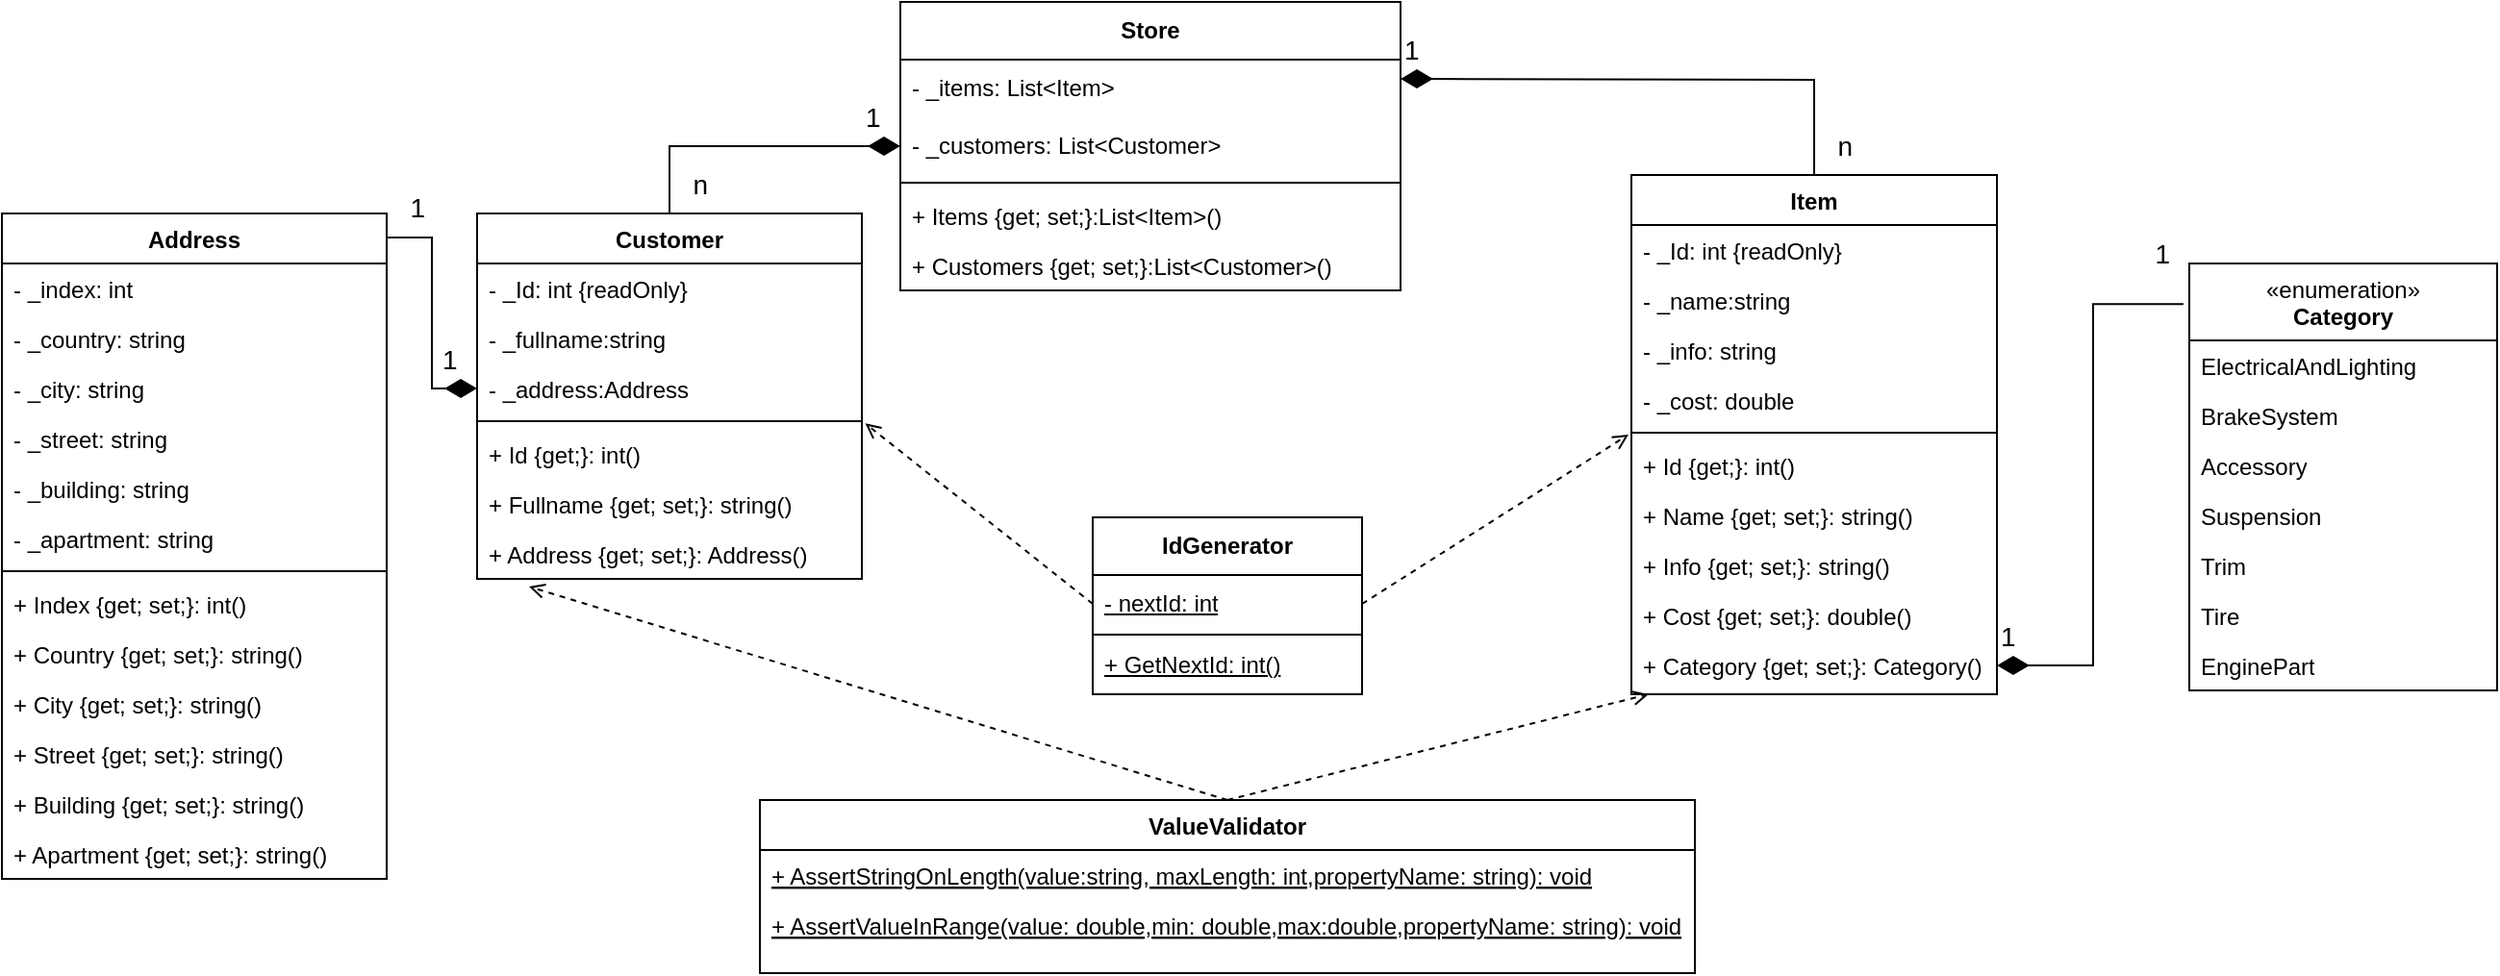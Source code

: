 <mxfile version="22.0.4" type="device">
  <diagram id="C5RBs43oDa-KdzZeNtuy" name="Page-1">
    <mxGraphModel dx="3088" dy="768" grid="1" gridSize="10" guides="1" tooltips="1" connect="1" arrows="1" fold="1" page="1" pageScale="1" pageWidth="827" pageHeight="1169" background="#FFFFFF" math="0" shadow="0">
      <root>
        <mxCell id="WIyWlLk6GJQsqaUBKTNV-0" />
        <mxCell id="WIyWlLk6GJQsqaUBKTNV-1" parent="WIyWlLk6GJQsqaUBKTNV-0" />
        <mxCell id="zkfFHV4jXpPFQw0GAbJ--0" value="Item" style="swimlane;fontStyle=1;align=center;verticalAlign=top;childLayout=stackLayout;horizontal=1;startSize=26;horizontalStack=0;resizeParent=1;resizeLast=0;collapsible=1;marginBottom=0;rounded=0;shadow=0;strokeWidth=1;" parent="WIyWlLk6GJQsqaUBKTNV-1" vertex="1">
          <mxGeometry x="-180" y="170" width="190" height="270" as="geometry">
            <mxRectangle x="230" y="140" width="160" height="26" as="alternateBounds" />
          </mxGeometry>
        </mxCell>
        <mxCell id="zkfFHV4jXpPFQw0GAbJ--1" value="- _Id: int {readOnly}" style="text;align=left;verticalAlign=top;spacingLeft=4;spacingRight=4;overflow=hidden;rotatable=0;points=[[0,0.5],[1,0.5]];portConstraint=eastwest;rounded=0;" parent="zkfFHV4jXpPFQw0GAbJ--0" vertex="1">
          <mxGeometry y="26" width="190" height="26" as="geometry" />
        </mxCell>
        <mxCell id="zkfFHV4jXpPFQw0GAbJ--2" value="- _name:string" style="text;align=left;verticalAlign=top;spacingLeft=4;spacingRight=4;overflow=hidden;rotatable=0;points=[[0,0.5],[1,0.5]];portConstraint=eastwest;rounded=0;shadow=0;html=0;" parent="zkfFHV4jXpPFQw0GAbJ--0" vertex="1">
          <mxGeometry y="52" width="190" height="26" as="geometry" />
        </mxCell>
        <mxCell id="zkfFHV4jXpPFQw0GAbJ--3" value="- _info: string" style="text;align=left;verticalAlign=top;spacingLeft=4;spacingRight=4;overflow=hidden;rotatable=0;points=[[0,0.5],[1,0.5]];portConstraint=eastwest;rounded=0;shadow=0;html=0;" parent="zkfFHV4jXpPFQw0GAbJ--0" vertex="1">
          <mxGeometry y="78" width="190" height="26" as="geometry" />
        </mxCell>
        <mxCell id="sBGS1Uir1IaNzIVXZRek-6" value="- _cost: double" style="text;align=left;verticalAlign=top;spacingLeft=4;spacingRight=4;overflow=hidden;rotatable=0;points=[[0,0.5],[1,0.5]];portConstraint=eastwest;rounded=0;shadow=0;html=0;" parent="zkfFHV4jXpPFQw0GAbJ--0" vertex="1">
          <mxGeometry y="104" width="190" height="26" as="geometry" />
        </mxCell>
        <mxCell id="zkfFHV4jXpPFQw0GAbJ--4" value="" style="line;html=1;strokeWidth=1;align=left;verticalAlign=middle;spacingTop=-1;spacingLeft=3;spacingRight=3;rotatable=0;labelPosition=right;points=[];portConstraint=eastwest;rounded=0;" parent="zkfFHV4jXpPFQw0GAbJ--0" vertex="1">
          <mxGeometry y="130" width="190" height="8" as="geometry" />
        </mxCell>
        <mxCell id="zkfFHV4jXpPFQw0GAbJ--5" value="+ Id {get;}: int()" style="text;align=left;verticalAlign=top;spacingLeft=4;spacingRight=4;overflow=hidden;rotatable=0;points=[[0,0.5],[1,0.5]];portConstraint=eastwest;rounded=0;" parent="zkfFHV4jXpPFQw0GAbJ--0" vertex="1">
          <mxGeometry y="138" width="190" height="26" as="geometry" />
        </mxCell>
        <mxCell id="sBGS1Uir1IaNzIVXZRek-15" value="+ Name {get; set;}: string()" style="text;align=left;verticalAlign=top;spacingLeft=4;spacingRight=4;overflow=hidden;rotatable=0;points=[[0,0.5],[1,0.5]];portConstraint=eastwest;rounded=0;" parent="zkfFHV4jXpPFQw0GAbJ--0" vertex="1">
          <mxGeometry y="164" width="190" height="26" as="geometry" />
        </mxCell>
        <mxCell id="sBGS1Uir1IaNzIVXZRek-16" value="+ Info {get; set;}: string()" style="text;align=left;verticalAlign=top;spacingLeft=4;spacingRight=4;overflow=hidden;rotatable=0;points=[[0,0.5],[1,0.5]];portConstraint=eastwest;rounded=0;" parent="zkfFHV4jXpPFQw0GAbJ--0" vertex="1">
          <mxGeometry y="190" width="190" height="26" as="geometry" />
        </mxCell>
        <mxCell id="sBGS1Uir1IaNzIVXZRek-17" value="+ Cost {get; set;}: double()" style="text;align=left;verticalAlign=top;spacingLeft=4;spacingRight=4;overflow=hidden;rotatable=0;points=[[0,0.5],[1,0.5]];portConstraint=eastwest;rounded=0;" parent="zkfFHV4jXpPFQw0GAbJ--0" vertex="1">
          <mxGeometry y="216" width="190" height="26" as="geometry" />
        </mxCell>
        <mxCell id="E396M5tWe0iOBY8pmZY7-39" value="+ Category {get; set;}: Category()" style="text;align=left;verticalAlign=top;spacingLeft=4;spacingRight=4;overflow=hidden;rotatable=0;points=[[0,0.5],[1,0.5]];portConstraint=eastwest;rounded=0;shadow=0;html=0;" parent="zkfFHV4jXpPFQw0GAbJ--0" vertex="1">
          <mxGeometry y="242" width="190" height="26" as="geometry" />
        </mxCell>
        <mxCell id="sBGS1Uir1IaNzIVXZRek-0" value="Customer" style="swimlane;fontStyle=1;align=center;verticalAlign=top;childLayout=stackLayout;horizontal=1;startSize=26;horizontalStack=0;resizeParent=1;resizeLast=0;collapsible=1;marginBottom=0;rounded=0;shadow=0;strokeWidth=1;" parent="WIyWlLk6GJQsqaUBKTNV-1" vertex="1">
          <mxGeometry x="-780" y="190" width="200" height="190" as="geometry">
            <mxRectangle x="230" y="140" width="160" height="26" as="alternateBounds" />
          </mxGeometry>
        </mxCell>
        <mxCell id="sBGS1Uir1IaNzIVXZRek-18" value="- _Id: int {readOnly}" style="text;align=left;verticalAlign=top;spacingLeft=4;spacingRight=4;overflow=hidden;rotatable=0;points=[[0,0.5],[1,0.5]];portConstraint=eastwest;rounded=0;fontStyle=0" parent="sBGS1Uir1IaNzIVXZRek-0" vertex="1">
          <mxGeometry y="26" width="200" height="26" as="geometry" />
        </mxCell>
        <mxCell id="sBGS1Uir1IaNzIVXZRek-19" value="- _fullname:string" style="text;align=left;verticalAlign=top;spacingLeft=4;spacingRight=4;overflow=hidden;rotatable=0;points=[[0,0.5],[1,0.5]];portConstraint=eastwest;rounded=0;shadow=0;html=0;" parent="sBGS1Uir1IaNzIVXZRek-0" vertex="1">
          <mxGeometry y="52" width="200" height="26" as="geometry" />
        </mxCell>
        <mxCell id="sBGS1Uir1IaNzIVXZRek-20" value="- _address:Address" style="text;align=left;verticalAlign=top;spacingLeft=4;spacingRight=4;overflow=hidden;rotatable=0;points=[[0,0.5],[1,0.5]];portConstraint=eastwest;rounded=0;shadow=0;html=0;" parent="sBGS1Uir1IaNzIVXZRek-0" vertex="1">
          <mxGeometry y="78" width="200" height="26" as="geometry" />
        </mxCell>
        <mxCell id="sBGS1Uir1IaNzIVXZRek-4" value="" style="line;html=1;strokeWidth=1;align=left;verticalAlign=middle;spacingTop=-1;spacingLeft=3;spacingRight=3;rotatable=0;labelPosition=right;points=[];portConstraint=eastwest;rounded=0;" parent="sBGS1Uir1IaNzIVXZRek-0" vertex="1">
          <mxGeometry y="104" width="200" height="8" as="geometry" />
        </mxCell>
        <mxCell id="sBGS1Uir1IaNzIVXZRek-21" value="+ Id {get;}: int()" style="text;align=left;verticalAlign=top;spacingLeft=4;spacingRight=4;overflow=hidden;rotatable=0;points=[[0,0.5],[1,0.5]];portConstraint=eastwest;rounded=0;" parent="sBGS1Uir1IaNzIVXZRek-0" vertex="1">
          <mxGeometry y="112" width="200" height="26" as="geometry" />
        </mxCell>
        <mxCell id="sBGS1Uir1IaNzIVXZRek-22" value="+ Fullname {get; set;}: string()" style="text;align=left;verticalAlign=top;spacingLeft=4;spacingRight=4;overflow=hidden;rotatable=0;points=[[0,0.5],[1,0.5]];portConstraint=eastwest;rounded=0;" parent="sBGS1Uir1IaNzIVXZRek-0" vertex="1">
          <mxGeometry y="138" width="200" height="26" as="geometry" />
        </mxCell>
        <mxCell id="sBGS1Uir1IaNzIVXZRek-24" value="+ Address {get; set;}: Address()" style="text;align=left;verticalAlign=top;spacingLeft=4;spacingRight=4;overflow=hidden;rotatable=0;points=[[0,0.5],[1,0.5]];portConstraint=eastwest;rounded=0;" parent="sBGS1Uir1IaNzIVXZRek-0" vertex="1">
          <mxGeometry y="164" width="200" height="26" as="geometry" />
        </mxCell>
        <mxCell id="sBGS1Uir1IaNzIVXZRek-9" value="ValueValidator" style="swimlane;fontStyle=1;align=center;verticalAlign=top;childLayout=stackLayout;horizontal=1;startSize=26;horizontalStack=0;resizeParent=1;resizeLast=0;collapsible=1;marginBottom=0;rounded=0;shadow=0;strokeWidth=1;" parent="WIyWlLk6GJQsqaUBKTNV-1" vertex="1">
          <mxGeometry x="-633" y="495" width="486" height="90" as="geometry">
            <mxRectangle x="230" y="140" width="160" height="26" as="alternateBounds" />
          </mxGeometry>
        </mxCell>
        <mxCell id="sBGS1Uir1IaNzIVXZRek-10" value="+ AssertStringOnLength(value:string, maxLength: int,propertyName: string): void" style="text;align=left;verticalAlign=top;spacingLeft=4;spacingRight=4;overflow=hidden;rotatable=0;points=[[0,0.5],[1,0.5]];portConstraint=eastwest;rounded=0;shadow=0;html=0;fontStyle=4;" parent="sBGS1Uir1IaNzIVXZRek-9" vertex="1">
          <mxGeometry y="26" width="486" height="26" as="geometry" />
        </mxCell>
        <mxCell id="sBGS1Uir1IaNzIVXZRek-25" value="+ AssertValueInRange(value: double,min: double,max:double,propertyName: string): void" style="text;align=left;verticalAlign=top;spacingLeft=4;spacingRight=4;overflow=hidden;rotatable=0;points=[[0,0.5],[1,0.5]];portConstraint=eastwest;rounded=0;shadow=0;html=0;fontStyle=4;" parent="sBGS1Uir1IaNzIVXZRek-9" vertex="1">
          <mxGeometry y="52" width="486" height="26" as="geometry" />
        </mxCell>
        <mxCell id="sBGS1Uir1IaNzIVXZRek-26" value="IdGenerator" style="swimlane;fontStyle=1;childLayout=stackLayout;horizontal=1;startSize=30;horizontalStack=0;resizeParent=1;resizeParentMax=0;resizeLast=0;collapsible=1;marginBottom=0;whiteSpace=wrap;html=1;rounded=0;" parent="WIyWlLk6GJQsqaUBKTNV-1" vertex="1">
          <mxGeometry x="-460" y="348" width="140" height="92" as="geometry" />
        </mxCell>
        <mxCell id="sBGS1Uir1IaNzIVXZRek-27" value="&lt;u&gt;- nextId: int&lt;/u&gt;" style="text;strokeColor=none;fillColor=none;align=left;verticalAlign=middle;spacingLeft=4;spacingRight=4;overflow=hidden;points=[[0,0.5],[1,0.5]];portConstraint=eastwest;rotatable=0;whiteSpace=wrap;html=1;rounded=0;" parent="sBGS1Uir1IaNzIVXZRek-26" vertex="1">
          <mxGeometry y="30" width="140" height="30" as="geometry" />
        </mxCell>
        <mxCell id="sBGS1Uir1IaNzIVXZRek-30" value="" style="line;html=1;strokeWidth=1;align=left;verticalAlign=middle;spacingTop=-1;spacingLeft=3;spacingRight=3;rotatable=0;labelPosition=right;points=[];portConstraint=eastwest;rounded=0;" parent="sBGS1Uir1IaNzIVXZRek-26" vertex="1">
          <mxGeometry y="60" width="140" height="2" as="geometry" />
        </mxCell>
        <mxCell id="sBGS1Uir1IaNzIVXZRek-28" value="&lt;u&gt;+ GetNextId: int()&lt;/u&gt;" style="text;strokeColor=none;fillColor=none;align=left;verticalAlign=middle;spacingLeft=4;spacingRight=4;overflow=hidden;points=[[0,0.5],[1,0.5]];portConstraint=eastwest;rotatable=0;whiteSpace=wrap;html=1;rounded=0;" parent="sBGS1Uir1IaNzIVXZRek-26" vertex="1">
          <mxGeometry y="62" width="140" height="30" as="geometry" />
        </mxCell>
        <mxCell id="sBGS1Uir1IaNzIVXZRek-31" value="" style="endArrow=open;html=1;rounded=0;exitX=0.5;exitY=0;exitDx=0;exitDy=0;dashed=1;endFill=0;entryX=0.047;entryY=1.077;entryDx=0;entryDy=0;entryPerimeter=0;" parent="WIyWlLk6GJQsqaUBKTNV-1" source="sBGS1Uir1IaNzIVXZRek-9" target="E396M5tWe0iOBY8pmZY7-39" edge="1">
          <mxGeometry width="50" height="50" relative="1" as="geometry">
            <mxPoint x="400" y="390" as="sourcePoint" />
            <mxPoint x="-230" y="480" as="targetPoint" />
          </mxGeometry>
        </mxCell>
        <mxCell id="sBGS1Uir1IaNzIVXZRek-32" value="" style="endArrow=open;html=1;rounded=0;exitX=1;exitY=0.5;exitDx=0;exitDy=0;dashed=1;endFill=0;entryX=-0.008;entryY=-0.115;entryDx=0;entryDy=0;entryPerimeter=0;" parent="WIyWlLk6GJQsqaUBKTNV-1" source="sBGS1Uir1IaNzIVXZRek-27" target="zkfFHV4jXpPFQw0GAbJ--5" edge="1">
          <mxGeometry width="50" height="50" relative="1" as="geometry">
            <mxPoint x="193" y="430" as="sourcePoint" />
            <mxPoint x="-90" y="440" as="targetPoint" />
          </mxGeometry>
        </mxCell>
        <mxCell id="sBGS1Uir1IaNzIVXZRek-33" value="" style="endArrow=open;html=1;rounded=0;dashed=1;endFill=0;entryX=1.009;entryY=-0.109;entryDx=0;entryDy=0;entryPerimeter=0;exitX=0;exitY=0.5;exitDx=0;exitDy=0;" parent="WIyWlLk6GJQsqaUBKTNV-1" source="sBGS1Uir1IaNzIVXZRek-27" target="sBGS1Uir1IaNzIVXZRek-21" edge="1">
          <mxGeometry width="50" height="50" relative="1" as="geometry">
            <mxPoint x="610" y="420" as="sourcePoint" />
            <mxPoint x="328" y="352" as="targetPoint" />
          </mxGeometry>
        </mxCell>
        <mxCell id="sBGS1Uir1IaNzIVXZRek-34" value="" style="endArrow=open;html=1;rounded=0;dashed=1;endFill=0;entryX=0.135;entryY=1.154;entryDx=0;entryDy=0;entryPerimeter=0;exitX=0.5;exitY=0;exitDx=0;exitDy=0;" parent="WIyWlLk6GJQsqaUBKTNV-1" source="sBGS1Uir1IaNzIVXZRek-9" target="sBGS1Uir1IaNzIVXZRek-24" edge="1">
          <mxGeometry width="50" height="50" relative="1" as="geometry">
            <mxPoint x="620" y="430" as="sourcePoint" />
            <mxPoint x="503" y="301" as="targetPoint" />
          </mxGeometry>
        </mxCell>
        <mxCell id="E396M5tWe0iOBY8pmZY7-0" value="&lt;b&gt;Store&lt;/b&gt;" style="swimlane;fontStyle=0;childLayout=stackLayout;horizontal=1;startSize=30;horizontalStack=0;resizeParent=1;resizeParentMax=0;resizeLast=0;collapsible=1;marginBottom=0;whiteSpace=wrap;html=1;" parent="WIyWlLk6GJQsqaUBKTNV-1" vertex="1">
          <mxGeometry x="-560" y="80" width="260" height="150" as="geometry" />
        </mxCell>
        <mxCell id="E396M5tWe0iOBY8pmZY7-1" value="- _items: List&amp;lt;Item&amp;gt;" style="text;strokeColor=none;fillColor=none;align=left;verticalAlign=middle;spacingLeft=4;spacingRight=4;overflow=hidden;points=[[0,0.5],[1,0.5]];portConstraint=eastwest;rotatable=0;whiteSpace=wrap;html=1;" parent="E396M5tWe0iOBY8pmZY7-0" vertex="1">
          <mxGeometry y="30" width="260" height="30" as="geometry" />
        </mxCell>
        <mxCell id="E396M5tWe0iOBY8pmZY7-2" value="- _customers: List&amp;lt;Customer&amp;gt;" style="text;strokeColor=none;fillColor=none;align=left;verticalAlign=middle;spacingLeft=4;spacingRight=4;overflow=hidden;points=[[0,0.5],[1,0.5]];portConstraint=eastwest;rotatable=0;whiteSpace=wrap;html=1;" parent="E396M5tWe0iOBY8pmZY7-0" vertex="1">
          <mxGeometry y="60" width="260" height="30" as="geometry" />
        </mxCell>
        <mxCell id="E396M5tWe0iOBY8pmZY7-5" value="" style="line;html=1;strokeWidth=1;align=left;verticalAlign=middle;spacingTop=-1;spacingLeft=3;spacingRight=3;rotatable=0;labelPosition=right;points=[];portConstraint=eastwest;rounded=0;" parent="E396M5tWe0iOBY8pmZY7-0" vertex="1">
          <mxGeometry y="90" width="260" height="8" as="geometry" />
        </mxCell>
        <mxCell id="E396M5tWe0iOBY8pmZY7-4" value="+ Items {get; set;}:List&lt;Item&gt;()" style="text;align=left;verticalAlign=top;spacingLeft=4;spacingRight=4;overflow=hidden;rotatable=0;points=[[0,0.5],[1,0.5]];portConstraint=eastwest;rounded=0;" parent="E396M5tWe0iOBY8pmZY7-0" vertex="1">
          <mxGeometry y="98" width="260" height="26" as="geometry" />
        </mxCell>
        <mxCell id="E396M5tWe0iOBY8pmZY7-11" value="+ Customers {get; set;}:List&lt;Customer&gt;()" style="text;align=left;verticalAlign=top;spacingLeft=4;spacingRight=4;overflow=hidden;rotatable=0;points=[[0,0.5],[1,0.5]];portConstraint=eastwest;rounded=0;" parent="E396M5tWe0iOBY8pmZY7-0" vertex="1">
          <mxGeometry y="124" width="260" height="26" as="geometry" />
        </mxCell>
        <mxCell id="E396M5tWe0iOBY8pmZY7-13" value="" style="endArrow=none;html=1;endSize=12;startArrow=diamondThin;startSize=14;startFill=1;edgeStyle=orthogonalEdgeStyle;rounded=0;entryX=0.5;entryY=0;entryDx=0;entryDy=0;endFill=0;" parent="WIyWlLk6GJQsqaUBKTNV-1" target="zkfFHV4jXpPFQw0GAbJ--0" edge="1">
          <mxGeometry relative="1" as="geometry">
            <mxPoint x="-300" y="120" as="sourcePoint" />
            <mxPoint x="-140" y="120" as="targetPoint" />
            <mxPoint as="offset" />
          </mxGeometry>
        </mxCell>
        <mxCell id="E396M5tWe0iOBY8pmZY7-14" value="1" style="edgeLabel;resizable=0;html=1;align=left;verticalAlign=top;fontSize=14;" parent="E396M5tWe0iOBY8pmZY7-13" connectable="0" vertex="1">
          <mxGeometry x="-1" relative="1" as="geometry">
            <mxPoint y="-30" as="offset" />
          </mxGeometry>
        </mxCell>
        <mxCell id="E396M5tWe0iOBY8pmZY7-15" value="n" style="edgeLabel;resizable=0;html=1;align=right;verticalAlign=top;fontSize=14;" parent="E396M5tWe0iOBY8pmZY7-13" connectable="0" vertex="1">
          <mxGeometry x="1" relative="1" as="geometry">
            <mxPoint x="20" y="-30" as="offset" />
          </mxGeometry>
        </mxCell>
        <mxCell id="E396M5tWe0iOBY8pmZY7-16" value="" style="endArrow=none;html=1;endSize=12;startArrow=diamondThin;startSize=14;startFill=1;edgeStyle=orthogonalEdgeStyle;rounded=0;entryX=0.5;entryY=0;entryDx=0;entryDy=0;exitX=0;exitY=0.5;exitDx=0;exitDy=0;endFill=0;" parent="WIyWlLk6GJQsqaUBKTNV-1" source="E396M5tWe0iOBY8pmZY7-2" target="sBGS1Uir1IaNzIVXZRek-0" edge="1">
          <mxGeometry relative="1" as="geometry">
            <mxPoint x="-290" y="130" as="sourcePoint" />
            <mxPoint x="-160" y="180" as="targetPoint" />
            <mxPoint as="offset" />
          </mxGeometry>
        </mxCell>
        <mxCell id="E396M5tWe0iOBY8pmZY7-17" value="1" style="edgeLabel;resizable=0;html=1;align=left;verticalAlign=top;fontSize=14;" parent="E396M5tWe0iOBY8pmZY7-16" connectable="0" vertex="1">
          <mxGeometry x="-1" relative="1" as="geometry">
            <mxPoint x="-20" y="-30" as="offset" />
          </mxGeometry>
        </mxCell>
        <mxCell id="E396M5tWe0iOBY8pmZY7-18" value="n" style="edgeLabel;resizable=0;html=1;align=right;verticalAlign=top;fontSize=14;" parent="E396M5tWe0iOBY8pmZY7-16" connectable="0" vertex="1">
          <mxGeometry x="1" relative="1" as="geometry">
            <mxPoint x="20" y="-30" as="offset" />
          </mxGeometry>
        </mxCell>
        <mxCell id="E396M5tWe0iOBY8pmZY7-26" value="&lt;span style=&quot;font-weight: normal;&quot;&gt;«enumeration»&lt;/span&gt;&lt;br&gt;Category" style="swimlane;fontStyle=1;align=center;verticalAlign=top;childLayout=stackLayout;horizontal=1;startSize=40;horizontalStack=0;resizeParent=1;resizeParentMax=0;resizeLast=0;collapsible=1;marginBottom=0;whiteSpace=wrap;html=1;" parent="WIyWlLk6GJQsqaUBKTNV-1" vertex="1">
          <mxGeometry x="110" y="216" width="160" height="222" as="geometry" />
        </mxCell>
        <mxCell id="E396M5tWe0iOBY8pmZY7-27" value="ElectricalAndLighting" style="text;strokeColor=none;fillColor=none;align=left;verticalAlign=top;spacingLeft=4;spacingRight=4;overflow=hidden;rotatable=0;points=[[0,0.5],[1,0.5]];portConstraint=eastwest;whiteSpace=wrap;html=1;" parent="E396M5tWe0iOBY8pmZY7-26" vertex="1">
          <mxGeometry y="40" width="160" height="26" as="geometry" />
        </mxCell>
        <mxCell id="E396M5tWe0iOBY8pmZY7-29" value="BrakeSystem" style="text;strokeColor=none;fillColor=none;align=left;verticalAlign=top;spacingLeft=4;spacingRight=4;overflow=hidden;rotatable=0;points=[[0,0.5],[1,0.5]];portConstraint=eastwest;whiteSpace=wrap;html=1;" parent="E396M5tWe0iOBY8pmZY7-26" vertex="1">
          <mxGeometry y="66" width="160" height="26" as="geometry" />
        </mxCell>
        <mxCell id="E396M5tWe0iOBY8pmZY7-30" value="Accessory" style="text;strokeColor=none;fillColor=none;align=left;verticalAlign=top;spacingLeft=4;spacingRight=4;overflow=hidden;rotatable=0;points=[[0,0.5],[1,0.5]];portConstraint=eastwest;whiteSpace=wrap;html=1;" parent="E396M5tWe0iOBY8pmZY7-26" vertex="1">
          <mxGeometry y="92" width="160" height="26" as="geometry" />
        </mxCell>
        <mxCell id="E396M5tWe0iOBY8pmZY7-31" value="Suspension" style="text;strokeColor=none;fillColor=none;align=left;verticalAlign=top;spacingLeft=4;spacingRight=4;overflow=hidden;rotatable=0;points=[[0,0.5],[1,0.5]];portConstraint=eastwest;whiteSpace=wrap;html=1;" parent="E396M5tWe0iOBY8pmZY7-26" vertex="1">
          <mxGeometry y="118" width="160" height="26" as="geometry" />
        </mxCell>
        <mxCell id="E396M5tWe0iOBY8pmZY7-32" value="Trim" style="text;strokeColor=none;fillColor=none;align=left;verticalAlign=top;spacingLeft=4;spacingRight=4;overflow=hidden;rotatable=0;points=[[0,0.5],[1,0.5]];portConstraint=eastwest;whiteSpace=wrap;html=1;" parent="E396M5tWe0iOBY8pmZY7-26" vertex="1">
          <mxGeometry y="144" width="160" height="26" as="geometry" />
        </mxCell>
        <mxCell id="E396M5tWe0iOBY8pmZY7-33" value="Tire" style="text;strokeColor=none;fillColor=none;align=left;verticalAlign=top;spacingLeft=4;spacingRight=4;overflow=hidden;rotatable=0;points=[[0,0.5],[1,0.5]];portConstraint=eastwest;whiteSpace=wrap;html=1;" parent="E396M5tWe0iOBY8pmZY7-26" vertex="1">
          <mxGeometry y="170" width="160" height="26" as="geometry" />
        </mxCell>
        <mxCell id="E396M5tWe0iOBY8pmZY7-34" value="EnginePart" style="text;strokeColor=none;fillColor=none;align=left;verticalAlign=top;spacingLeft=4;spacingRight=4;overflow=hidden;rotatable=0;points=[[0,0.5],[1,0.5]];portConstraint=eastwest;whiteSpace=wrap;html=1;" parent="E396M5tWe0iOBY8pmZY7-26" vertex="1">
          <mxGeometry y="196" width="160" height="26" as="geometry" />
        </mxCell>
        <mxCell id="E396M5tWe0iOBY8pmZY7-35" value="" style="endArrow=none;html=1;endSize=12;startArrow=diamondThin;startSize=14;startFill=1;edgeStyle=orthogonalEdgeStyle;rounded=0;entryX=-0.019;entryY=0.095;entryDx=0;entryDy=0;exitX=1;exitY=0.5;exitDx=0;exitDy=0;entryPerimeter=0;endFill=0;" parent="WIyWlLk6GJQsqaUBKTNV-1" source="E396M5tWe0iOBY8pmZY7-39" target="E396M5tWe0iOBY8pmZY7-26" edge="1">
          <mxGeometry relative="1" as="geometry">
            <mxPoint x="-40" y="150" as="sourcePoint" />
            <mxPoint x="90" y="200" as="targetPoint" />
            <mxPoint as="offset" />
          </mxGeometry>
        </mxCell>
        <mxCell id="E396M5tWe0iOBY8pmZY7-36" value="1" style="edgeLabel;resizable=0;html=1;align=left;verticalAlign=top;fontSize=14;" parent="E396M5tWe0iOBY8pmZY7-35" connectable="0" vertex="1">
          <mxGeometry x="-1" relative="1" as="geometry">
            <mxPoint y="-30" as="offset" />
          </mxGeometry>
        </mxCell>
        <mxCell id="E396M5tWe0iOBY8pmZY7-37" value="1" style="edgeLabel;resizable=0;html=1;align=right;verticalAlign=top;fontSize=14;" parent="E396M5tWe0iOBY8pmZY7-35" connectable="0" vertex="1">
          <mxGeometry x="1" relative="1" as="geometry">
            <mxPoint x="-7" y="-41" as="offset" />
          </mxGeometry>
        </mxCell>
        <mxCell id="E396M5tWe0iOBY8pmZY7-40" value="Address" style="swimlane;fontStyle=1;align=center;verticalAlign=top;childLayout=stackLayout;horizontal=1;startSize=26;horizontalStack=0;resizeParent=1;resizeLast=0;collapsible=1;marginBottom=0;rounded=0;shadow=0;strokeWidth=1;" parent="WIyWlLk6GJQsqaUBKTNV-1" vertex="1">
          <mxGeometry x="-1027" y="190" width="200" height="346" as="geometry">
            <mxRectangle x="230" y="140" width="160" height="26" as="alternateBounds" />
          </mxGeometry>
        </mxCell>
        <mxCell id="E396M5tWe0iOBY8pmZY7-41" value="- _index: int" style="text;align=left;verticalAlign=top;spacingLeft=4;spacingRight=4;overflow=hidden;rotatable=0;points=[[0,0.5],[1,0.5]];portConstraint=eastwest;rounded=0;" parent="E396M5tWe0iOBY8pmZY7-40" vertex="1">
          <mxGeometry y="26" width="200" height="26" as="geometry" />
        </mxCell>
        <mxCell id="E396M5tWe0iOBY8pmZY7-42" value="- _country: string" style="text;align=left;verticalAlign=top;spacingLeft=4;spacingRight=4;overflow=hidden;rotatable=0;points=[[0,0.5],[1,0.5]];portConstraint=eastwest;rounded=0;shadow=0;html=0;" parent="E396M5tWe0iOBY8pmZY7-40" vertex="1">
          <mxGeometry y="52" width="200" height="26" as="geometry" />
        </mxCell>
        <mxCell id="E396M5tWe0iOBY8pmZY7-43" value="- _city: string" style="text;align=left;verticalAlign=top;spacingLeft=4;spacingRight=4;overflow=hidden;rotatable=0;points=[[0,0.5],[1,0.5]];portConstraint=eastwest;rounded=0;shadow=0;html=0;" parent="E396M5tWe0iOBY8pmZY7-40" vertex="1">
          <mxGeometry y="78" width="200" height="26" as="geometry" />
        </mxCell>
        <mxCell id="E396M5tWe0iOBY8pmZY7-48" value="- _street: string" style="text;align=left;verticalAlign=top;spacingLeft=4;spacingRight=4;overflow=hidden;rotatable=0;points=[[0,0.5],[1,0.5]];portConstraint=eastwest;rounded=0;shadow=0;html=0;" parent="E396M5tWe0iOBY8pmZY7-40" vertex="1">
          <mxGeometry y="104" width="200" height="26" as="geometry" />
        </mxCell>
        <mxCell id="E396M5tWe0iOBY8pmZY7-49" value="- _building: string" style="text;align=left;verticalAlign=top;spacingLeft=4;spacingRight=4;overflow=hidden;rotatable=0;points=[[0,0.5],[1,0.5]];portConstraint=eastwest;rounded=0;shadow=0;html=0;" parent="E396M5tWe0iOBY8pmZY7-40" vertex="1">
          <mxGeometry y="130" width="200" height="26" as="geometry" />
        </mxCell>
        <mxCell id="E396M5tWe0iOBY8pmZY7-50" value="- _apartment: string" style="text;align=left;verticalAlign=top;spacingLeft=4;spacingRight=4;overflow=hidden;rotatable=0;points=[[0,0.5],[1,0.5]];portConstraint=eastwest;rounded=0;shadow=0;html=0;" parent="E396M5tWe0iOBY8pmZY7-40" vertex="1">
          <mxGeometry y="156" width="200" height="26" as="geometry" />
        </mxCell>
        <mxCell id="E396M5tWe0iOBY8pmZY7-44" value="" style="line;html=1;strokeWidth=1;align=left;verticalAlign=middle;spacingTop=-1;spacingLeft=3;spacingRight=3;rotatable=0;labelPosition=right;points=[];portConstraint=eastwest;rounded=0;" parent="E396M5tWe0iOBY8pmZY7-40" vertex="1">
          <mxGeometry y="182" width="200" height="8" as="geometry" />
        </mxCell>
        <mxCell id="E396M5tWe0iOBY8pmZY7-46" value="+ Index {get; set;}: int()" style="text;align=left;verticalAlign=top;spacingLeft=4;spacingRight=4;overflow=hidden;rotatable=0;points=[[0,0.5],[1,0.5]];portConstraint=eastwest;rounded=0;" parent="E396M5tWe0iOBY8pmZY7-40" vertex="1">
          <mxGeometry y="190" width="200" height="26" as="geometry" />
        </mxCell>
        <mxCell id="E396M5tWe0iOBY8pmZY7-47" value="+ Country {get; set;}: string()" style="text;align=left;verticalAlign=top;spacingLeft=4;spacingRight=4;overflow=hidden;rotatable=0;points=[[0,0.5],[1,0.5]];portConstraint=eastwest;rounded=0;" parent="E396M5tWe0iOBY8pmZY7-40" vertex="1">
          <mxGeometry y="216" width="200" height="26" as="geometry" />
        </mxCell>
        <mxCell id="E396M5tWe0iOBY8pmZY7-51" value="+ City {get; set;}: string()" style="text;align=left;verticalAlign=top;spacingLeft=4;spacingRight=4;overflow=hidden;rotatable=0;points=[[0,0.5],[1,0.5]];portConstraint=eastwest;rounded=0;" parent="E396M5tWe0iOBY8pmZY7-40" vertex="1">
          <mxGeometry y="242" width="200" height="26" as="geometry" />
        </mxCell>
        <mxCell id="E396M5tWe0iOBY8pmZY7-52" value="+ Street {get; set;}: string()" style="text;align=left;verticalAlign=top;spacingLeft=4;spacingRight=4;overflow=hidden;rotatable=0;points=[[0,0.5],[1,0.5]];portConstraint=eastwest;rounded=0;" parent="E396M5tWe0iOBY8pmZY7-40" vertex="1">
          <mxGeometry y="268" width="200" height="26" as="geometry" />
        </mxCell>
        <mxCell id="E396M5tWe0iOBY8pmZY7-53" value="+ Building {get; set;}: string()" style="text;align=left;verticalAlign=top;spacingLeft=4;spacingRight=4;overflow=hidden;rotatable=0;points=[[0,0.5],[1,0.5]];portConstraint=eastwest;rounded=0;" parent="E396M5tWe0iOBY8pmZY7-40" vertex="1">
          <mxGeometry y="294" width="200" height="26" as="geometry" />
        </mxCell>
        <mxCell id="E396M5tWe0iOBY8pmZY7-54" value="+ Apartment {get; set;}: string()" style="text;align=left;verticalAlign=top;spacingLeft=4;spacingRight=4;overflow=hidden;rotatable=0;points=[[0,0.5],[1,0.5]];portConstraint=eastwest;rounded=0;" parent="E396M5tWe0iOBY8pmZY7-40" vertex="1">
          <mxGeometry y="320" width="200" height="26" as="geometry" />
        </mxCell>
        <mxCell id="E396M5tWe0iOBY8pmZY7-55" value="" style="endArrow=none;html=1;endSize=12;startArrow=diamondThin;startSize=14;startFill=1;edgeStyle=orthogonalEdgeStyle;rounded=0;entryX=1.003;entryY=0.036;entryDx=0;entryDy=0;exitX=0;exitY=0.5;exitDx=0;exitDy=0;entryPerimeter=0;endFill=0;" parent="WIyWlLk6GJQsqaUBKTNV-1" source="sBGS1Uir1IaNzIVXZRek-20" target="E396M5tWe0iOBY8pmZY7-40" edge="1">
          <mxGeometry relative="1" as="geometry">
            <mxPoint x="-786" y="260" as="sourcePoint" />
            <mxPoint x="-906" y="295" as="targetPoint" />
            <mxPoint as="offset" />
          </mxGeometry>
        </mxCell>
        <mxCell id="E396M5tWe0iOBY8pmZY7-56" value="1" style="edgeLabel;resizable=0;html=1;align=left;verticalAlign=top;fontSize=14;" parent="E396M5tWe0iOBY8pmZY7-55" connectable="0" vertex="1">
          <mxGeometry x="-1" relative="1" as="geometry">
            <mxPoint x="-20" y="-30" as="offset" />
          </mxGeometry>
        </mxCell>
        <mxCell id="E396M5tWe0iOBY8pmZY7-57" value="1" style="edgeLabel;resizable=0;html=1;align=right;verticalAlign=top;fontSize=14;" parent="E396M5tWe0iOBY8pmZY7-55" connectable="0" vertex="1">
          <mxGeometry x="1" relative="1" as="geometry">
            <mxPoint x="20" y="-30" as="offset" />
          </mxGeometry>
        </mxCell>
      </root>
    </mxGraphModel>
  </diagram>
</mxfile>
